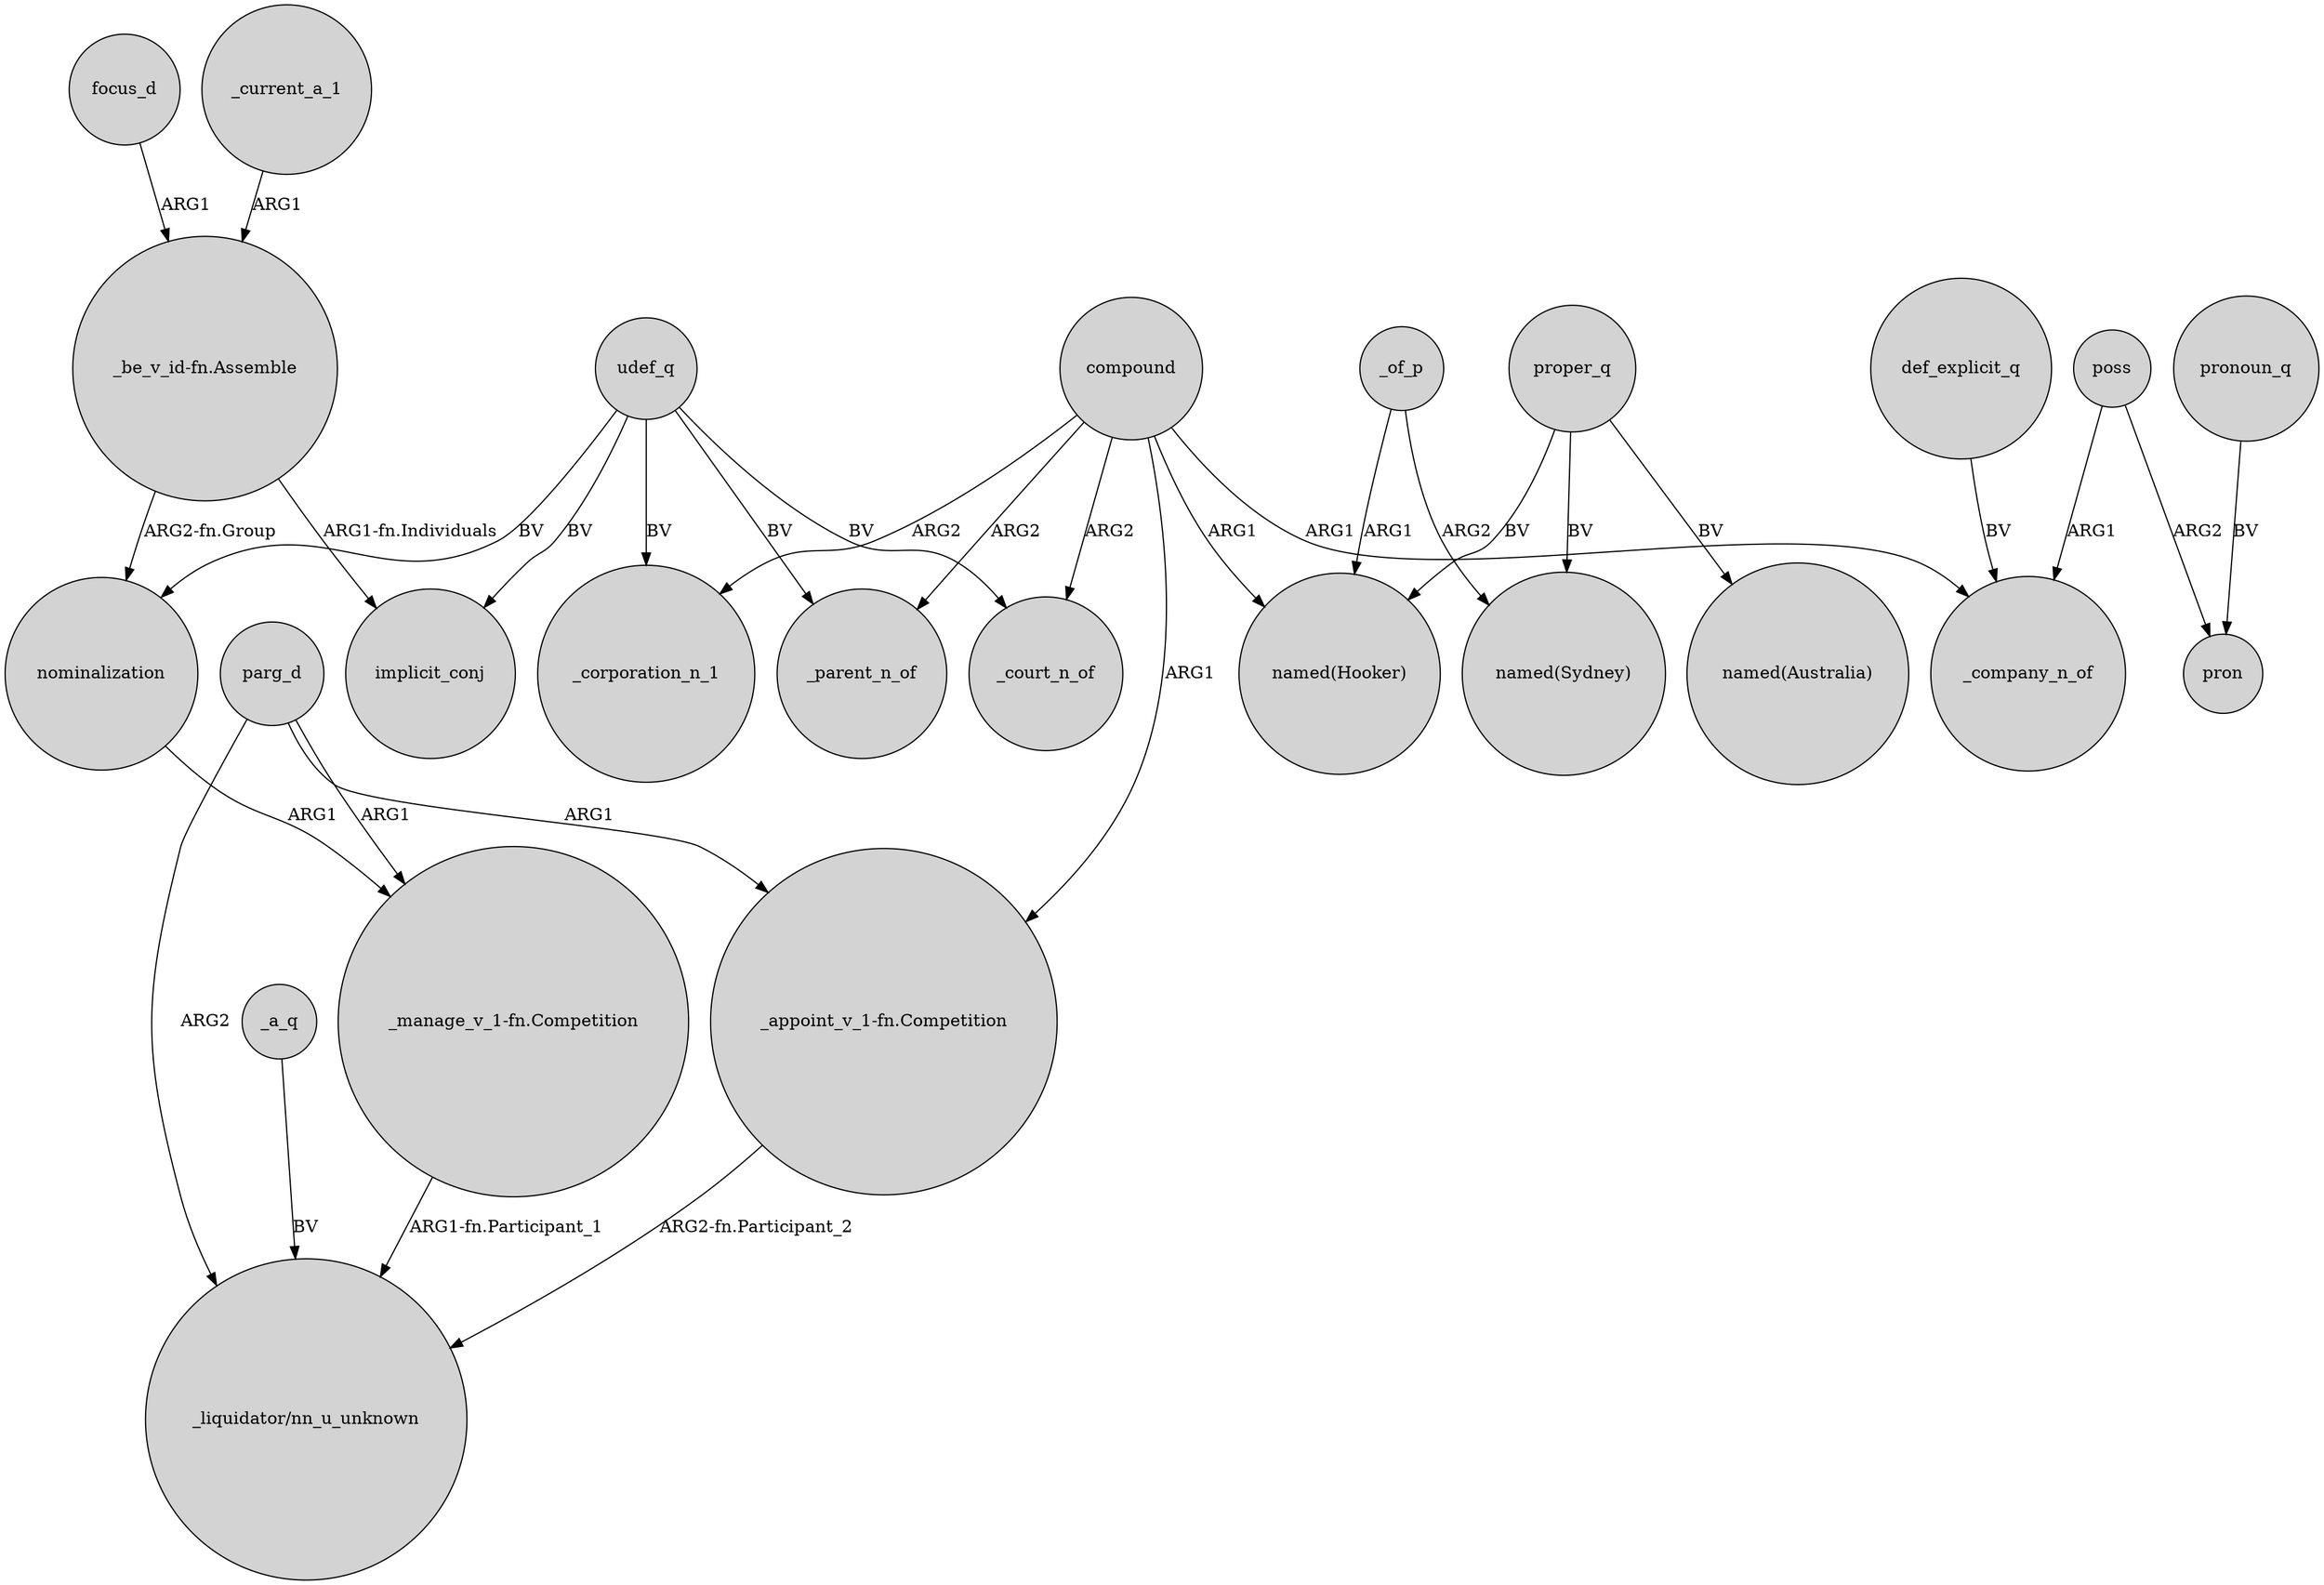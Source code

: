 digraph {
	node [shape=circle style=filled]
	"_be_v_id-fn.Assemble" -> nominalization [label="ARG2-fn.Group"]
	"_manage_v_1-fn.Competition" -> "_liquidator/nn_u_unknown" [label="ARG1-fn.Participant_1"]
	compound -> _court_n_of [label=ARG2]
	"_be_v_id-fn.Assemble" -> implicit_conj [label="ARG1-fn.Individuals"]
	proper_q -> "named(Hooker)" [label=BV]
	_of_p -> "named(Sydney)" [label=ARG2]
	udef_q -> nominalization [label=BV]
	_a_q -> "_liquidator/nn_u_unknown" [label=BV]
	compound -> _company_n_of [label=ARG1]
	proper_q -> "named(Australia)" [label=BV]
	parg_d -> "_liquidator/nn_u_unknown" [label=ARG2]
	compound -> _parent_n_of [label=ARG2]
	_of_p -> "named(Hooker)" [label=ARG1]
	parg_d -> "_manage_v_1-fn.Competition" [label=ARG1]
	pronoun_q -> pron [label=BV]
	proper_q -> "named(Sydney)" [label=BV]
	poss -> pron [label=ARG2]
	nominalization -> "_manage_v_1-fn.Competition" [label=ARG1]
	parg_d -> "_appoint_v_1-fn.Competition" [label=ARG1]
	focus_d -> "_be_v_id-fn.Assemble" [label=ARG1]
	"_appoint_v_1-fn.Competition" -> "_liquidator/nn_u_unknown" [label="ARG2-fn.Participant_2"]
	_current_a_1 -> "_be_v_id-fn.Assemble" [label=ARG1]
	udef_q -> _court_n_of [label=BV]
	compound -> _corporation_n_1 [label=ARG2]
	udef_q -> _corporation_n_1 [label=BV]
	poss -> _company_n_of [label=ARG1]
	def_explicit_q -> _company_n_of [label=BV]
	compound -> "_appoint_v_1-fn.Competition" [label=ARG1]
	udef_q -> _parent_n_of [label=BV]
	compound -> "named(Hooker)" [label=ARG1]
	udef_q -> implicit_conj [label=BV]
}
